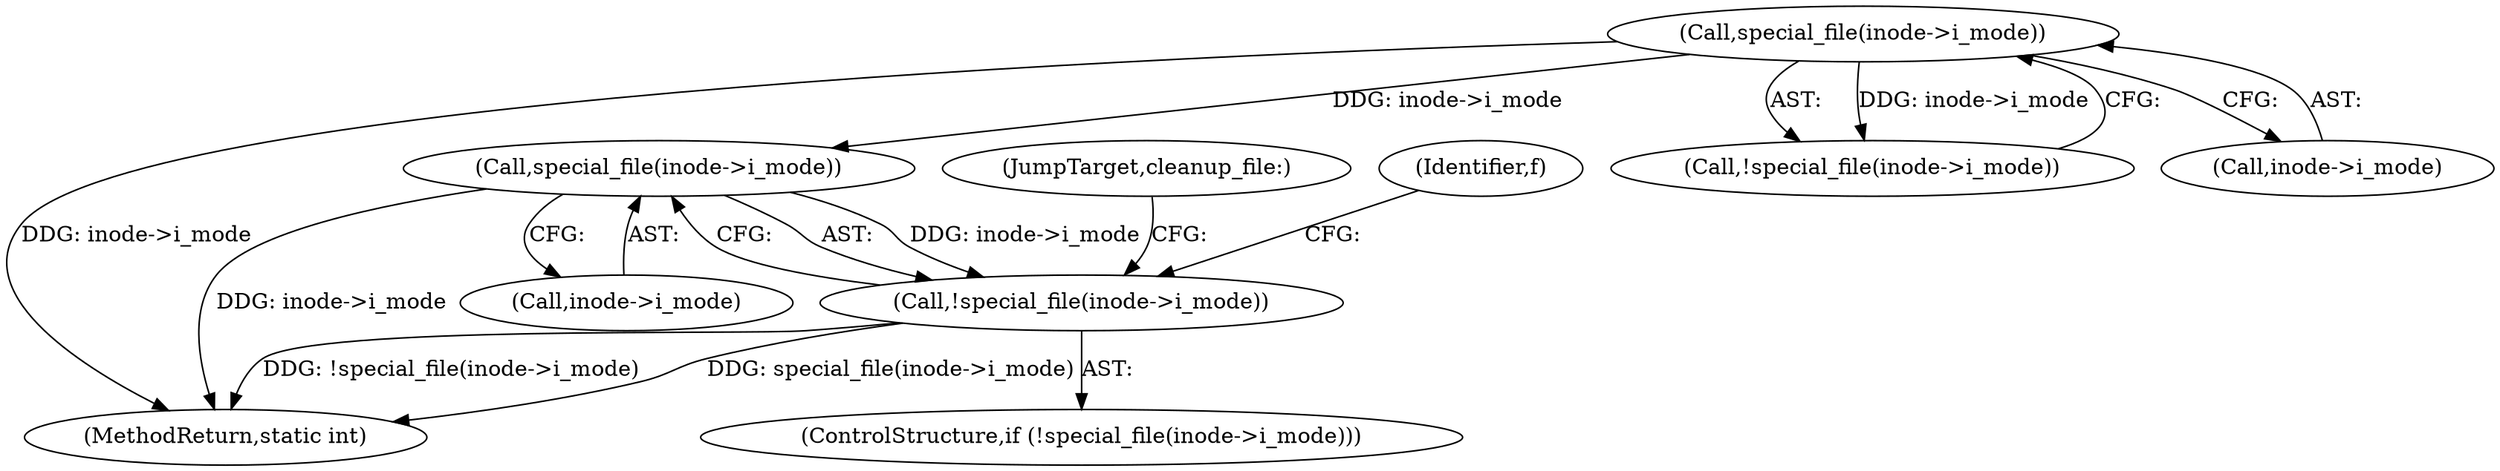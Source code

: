 digraph "0_linux_eee5cc2702929fd41cce28058dc6d6717f723f87_9@pointer" {
"1000317" [label="(Call,special_file(inode->i_mode))"];
"1000174" [label="(Call,special_file(inode->i_mode))"];
"1000316" [label="(Call,!special_file(inode->i_mode))"];
"1000316" [label="(Call,!special_file(inode->i_mode))"];
"1000330" [label="(JumpTarget,cleanup_file:)"];
"1000357" [label="(MethodReturn,static int)"];
"1000173" [label="(Call,!special_file(inode->i_mode))"];
"1000323" [label="(Identifier,f)"];
"1000317" [label="(Call,special_file(inode->i_mode))"];
"1000175" [label="(Call,inode->i_mode)"];
"1000174" [label="(Call,special_file(inode->i_mode))"];
"1000318" [label="(Call,inode->i_mode)"];
"1000315" [label="(ControlStructure,if (!special_file(inode->i_mode)))"];
"1000317" -> "1000316"  [label="AST: "];
"1000317" -> "1000318"  [label="CFG: "];
"1000318" -> "1000317"  [label="AST: "];
"1000316" -> "1000317"  [label="CFG: "];
"1000317" -> "1000357"  [label="DDG: inode->i_mode"];
"1000317" -> "1000316"  [label="DDG: inode->i_mode"];
"1000174" -> "1000317"  [label="DDG: inode->i_mode"];
"1000174" -> "1000173"  [label="AST: "];
"1000174" -> "1000175"  [label="CFG: "];
"1000175" -> "1000174"  [label="AST: "];
"1000173" -> "1000174"  [label="CFG: "];
"1000174" -> "1000357"  [label="DDG: inode->i_mode"];
"1000174" -> "1000173"  [label="DDG: inode->i_mode"];
"1000316" -> "1000315"  [label="AST: "];
"1000323" -> "1000316"  [label="CFG: "];
"1000330" -> "1000316"  [label="CFG: "];
"1000316" -> "1000357"  [label="DDG: !special_file(inode->i_mode)"];
"1000316" -> "1000357"  [label="DDG: special_file(inode->i_mode)"];
}
